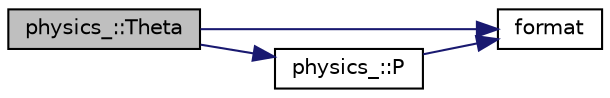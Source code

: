 digraph "physics_::Theta"
{
 // INTERACTIVE_SVG=YES
 // LATEX_PDF_SIZE
  edge [fontname="Helvetica",fontsize="10",labelfontname="Helvetica",labelfontsize="10"];
  node [fontname="Helvetica",fontsize="10",shape=record];
  rankdir="LR";
  Node1 [label="physics_::Theta",height=0.2,width=0.4,color="black", fillcolor="grey75", style="filled", fontcolor="black",tooltip="Computes the polar angle theta."];
  Node1 -> Node2 [color="midnightblue",fontsize="10",style="solid",fontname="Helvetica"];
  Node2 [label="format",height=0.2,width=0.4,color="black", fillcolor="white", style="filled",URL="$utils_8h.html#a9c1cdc6384bce6bdc92ca917b3f656bf",tooltip=" "];
  Node1 -> Node3 [color="midnightblue",fontsize="10",style="solid",fontname="Helvetica"];
  Node3 [label="physics_::P",height=0.2,width=0.4,color="black", fillcolor="white", style="filled",URL="$namespacephysics__.html#ac12a78b1943348345b940e510930f420",tooltip="Computes the momentum magnitude."];
  Node3 -> Node2 [color="midnightblue",fontsize="10",style="solid",fontname="Helvetica"];
}
